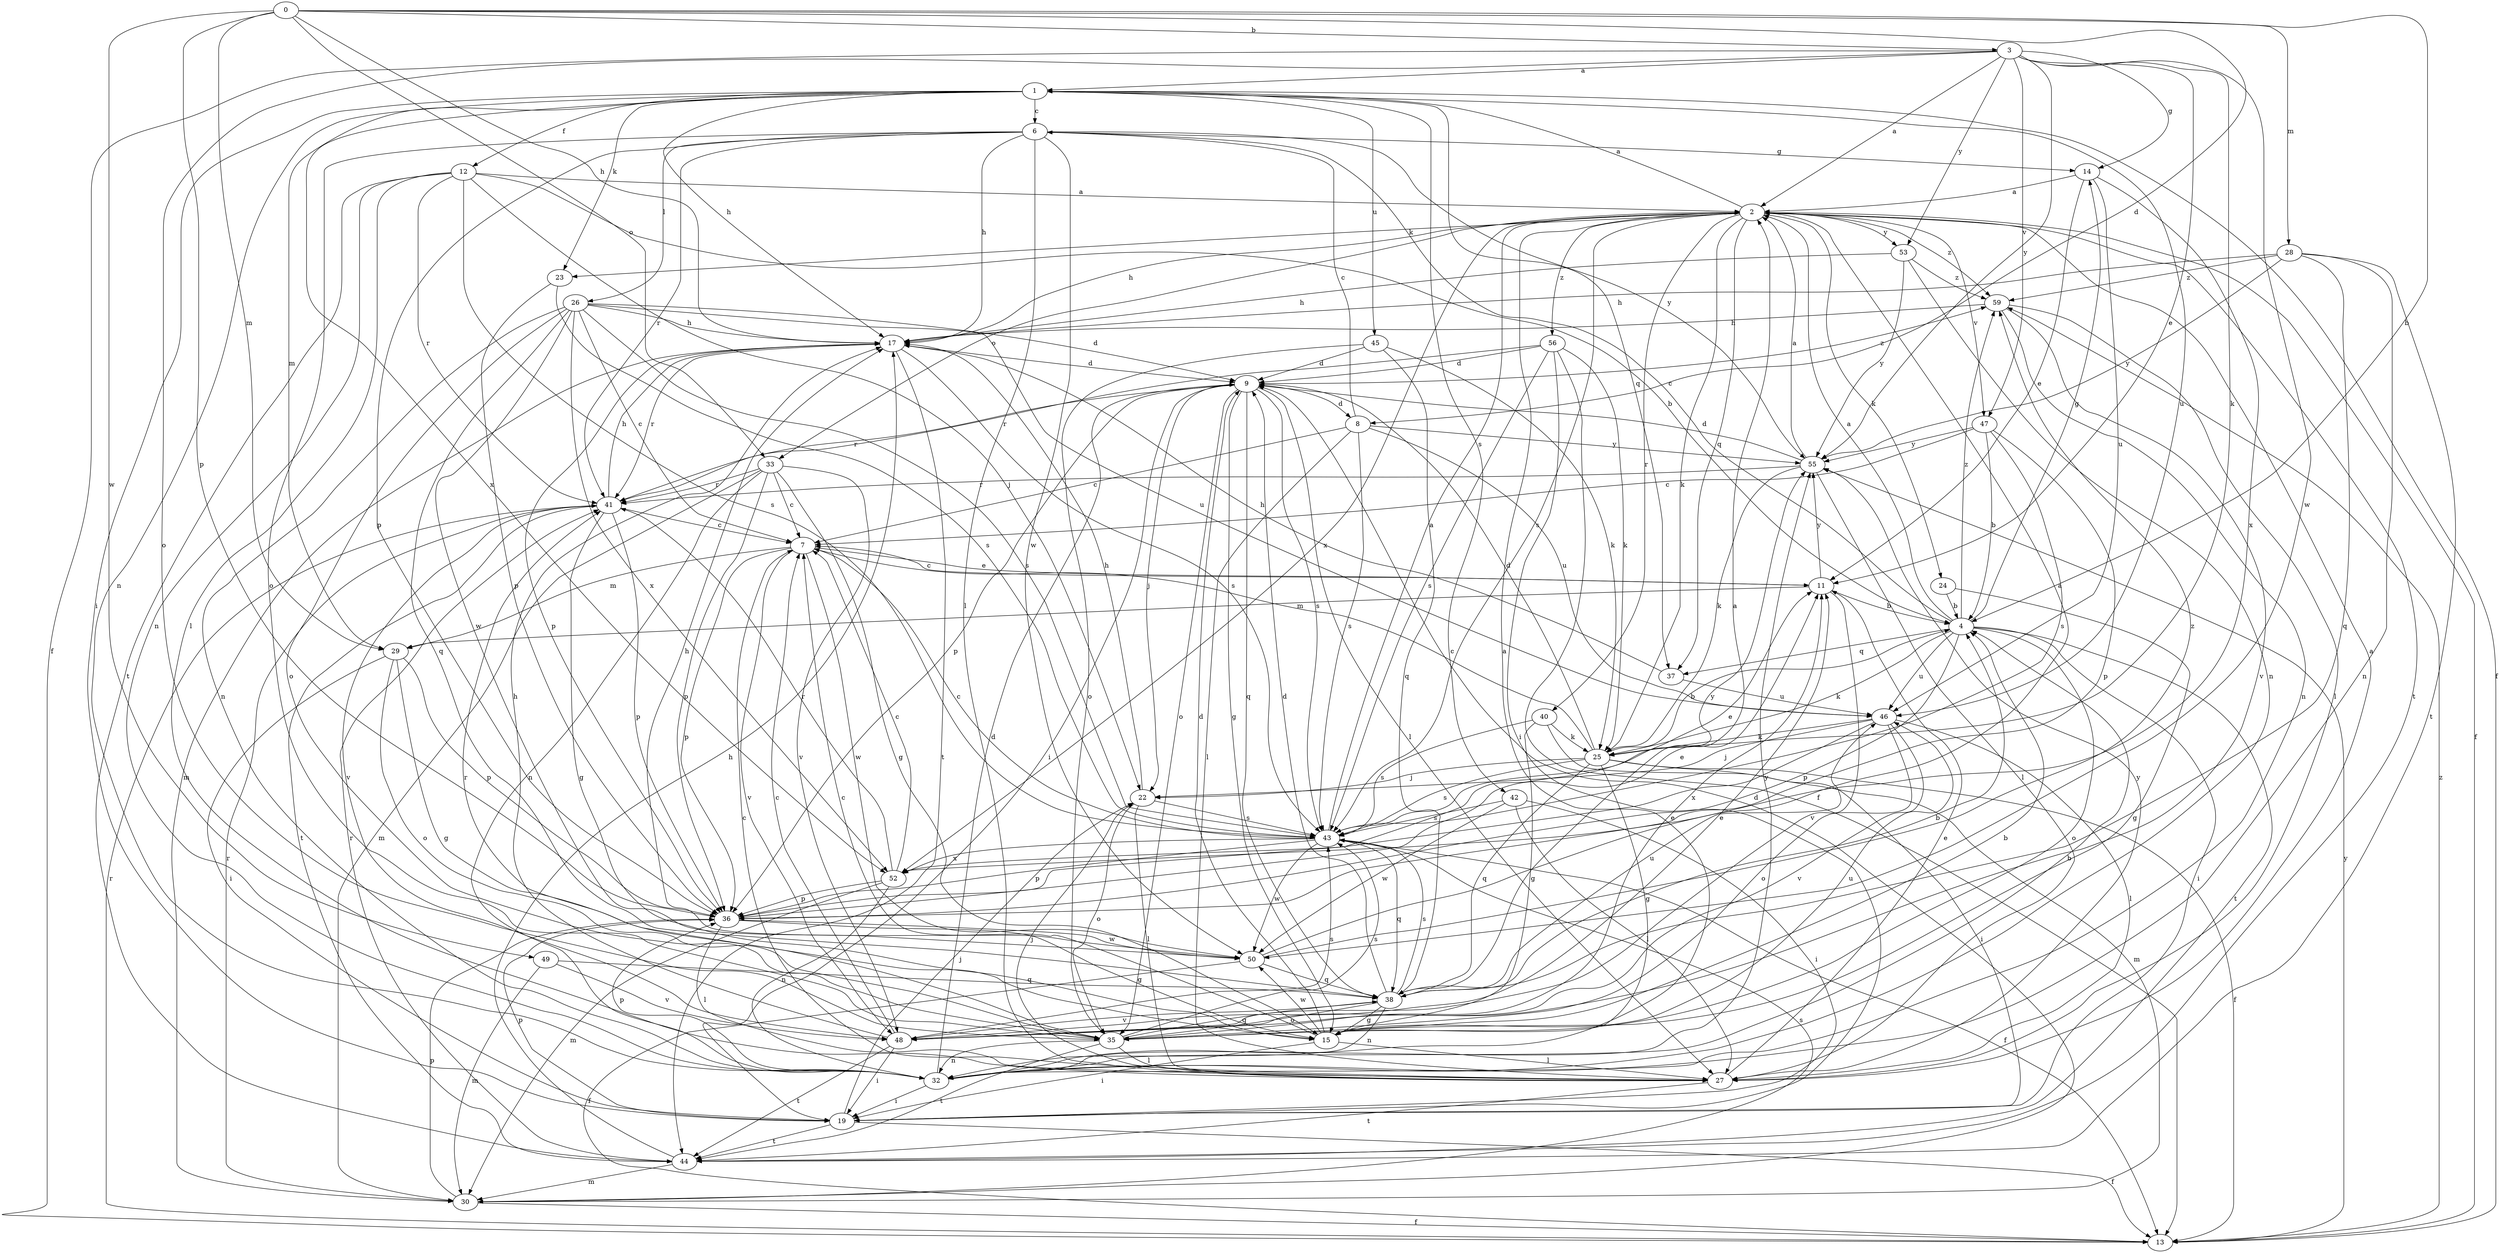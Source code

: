 strict digraph  {
0;
1;
2;
3;
4;
6;
7;
8;
9;
11;
12;
13;
14;
15;
17;
19;
22;
23;
24;
25;
26;
27;
28;
29;
30;
32;
33;
35;
36;
37;
38;
40;
41;
42;
43;
44;
45;
46;
47;
48;
49;
50;
52;
53;
55;
56;
59;
0 -> 3  [label=b];
0 -> 4  [label=b];
0 -> 8  [label=d];
0 -> 17  [label=h];
0 -> 28  [label=m];
0 -> 29  [label=m];
0 -> 33  [label=o];
0 -> 36  [label=p];
0 -> 49  [label=w];
1 -> 6  [label=c];
1 -> 12  [label=f];
1 -> 13  [label=f];
1 -> 17  [label=h];
1 -> 19  [label=i];
1 -> 23  [label=k];
1 -> 29  [label=m];
1 -> 32  [label=n];
1 -> 37  [label=q];
1 -> 42  [label=s];
1 -> 45  [label=u];
1 -> 46  [label=u];
1 -> 52  [label=x];
2 -> 1  [label=a];
2 -> 13  [label=f];
2 -> 17  [label=h];
2 -> 23  [label=k];
2 -> 24  [label=k];
2 -> 25  [label=k];
2 -> 33  [label=o];
2 -> 37  [label=q];
2 -> 40  [label=r];
2 -> 43  [label=s];
2 -> 44  [label=t];
2 -> 47  [label=v];
2 -> 52  [label=x];
2 -> 53  [label=y];
2 -> 56  [label=z];
2 -> 59  [label=z];
3 -> 1  [label=a];
3 -> 2  [label=a];
3 -> 11  [label=e];
3 -> 13  [label=f];
3 -> 14  [label=g];
3 -> 25  [label=k];
3 -> 35  [label=o];
3 -> 47  [label=v];
3 -> 50  [label=w];
3 -> 53  [label=y];
3 -> 55  [label=y];
4 -> 2  [label=a];
4 -> 6  [label=c];
4 -> 14  [label=g];
4 -> 19  [label=i];
4 -> 25  [label=k];
4 -> 35  [label=o];
4 -> 36  [label=p];
4 -> 37  [label=q];
4 -> 44  [label=t];
4 -> 46  [label=u];
4 -> 59  [label=z];
6 -> 14  [label=g];
6 -> 17  [label=h];
6 -> 26  [label=l];
6 -> 27  [label=l];
6 -> 35  [label=o];
6 -> 36  [label=p];
6 -> 41  [label=r];
6 -> 50  [label=w];
6 -> 55  [label=y];
7 -> 11  [label=e];
7 -> 29  [label=m];
7 -> 36  [label=p];
7 -> 48  [label=v];
7 -> 50  [label=w];
8 -> 6  [label=c];
8 -> 7  [label=c];
8 -> 27  [label=l];
8 -> 43  [label=s];
8 -> 46  [label=u];
8 -> 55  [label=y];
9 -> 8  [label=d];
9 -> 15  [label=g];
9 -> 19  [label=i];
9 -> 22  [label=j];
9 -> 27  [label=l];
9 -> 35  [label=o];
9 -> 36  [label=p];
9 -> 38  [label=q];
9 -> 41  [label=r];
9 -> 43  [label=s];
9 -> 59  [label=z];
11 -> 4  [label=b];
11 -> 7  [label=c];
11 -> 29  [label=m];
11 -> 48  [label=v];
11 -> 55  [label=y];
12 -> 2  [label=a];
12 -> 4  [label=b];
12 -> 22  [label=j];
12 -> 27  [label=l];
12 -> 32  [label=n];
12 -> 41  [label=r];
12 -> 43  [label=s];
12 -> 44  [label=t];
13 -> 41  [label=r];
13 -> 55  [label=y];
13 -> 59  [label=z];
14 -> 2  [label=a];
14 -> 11  [label=e];
14 -> 46  [label=u];
14 -> 52  [label=x];
15 -> 7  [label=c];
15 -> 9  [label=d];
15 -> 19  [label=i];
15 -> 27  [label=l];
15 -> 46  [label=u];
15 -> 50  [label=w];
17 -> 9  [label=d];
17 -> 30  [label=m];
17 -> 36  [label=p];
17 -> 41  [label=r];
17 -> 43  [label=s];
17 -> 44  [label=t];
19 -> 13  [label=f];
19 -> 22  [label=j];
19 -> 36  [label=p];
19 -> 44  [label=t];
22 -> 17  [label=h];
22 -> 27  [label=l];
22 -> 35  [label=o];
22 -> 43  [label=s];
23 -> 36  [label=p];
23 -> 43  [label=s];
24 -> 4  [label=b];
24 -> 15  [label=g];
25 -> 4  [label=b];
25 -> 7  [label=c];
25 -> 9  [label=d];
25 -> 13  [label=f];
25 -> 15  [label=g];
25 -> 19  [label=i];
25 -> 22  [label=j];
25 -> 38  [label=q];
25 -> 43  [label=s];
26 -> 7  [label=c];
26 -> 9  [label=d];
26 -> 17  [label=h];
26 -> 32  [label=n];
26 -> 35  [label=o];
26 -> 38  [label=q];
26 -> 43  [label=s];
26 -> 46  [label=u];
26 -> 50  [label=w];
26 -> 52  [label=x];
27 -> 2  [label=a];
27 -> 7  [label=c];
27 -> 11  [label=e];
27 -> 22  [label=j];
27 -> 44  [label=t];
27 -> 55  [label=y];
28 -> 17  [label=h];
28 -> 32  [label=n];
28 -> 38  [label=q];
28 -> 44  [label=t];
28 -> 55  [label=y];
28 -> 59  [label=z];
29 -> 15  [label=g];
29 -> 19  [label=i];
29 -> 35  [label=o];
29 -> 36  [label=p];
30 -> 9  [label=d];
30 -> 13  [label=f];
30 -> 36  [label=p];
30 -> 41  [label=r];
30 -> 43  [label=s];
32 -> 2  [label=a];
32 -> 4  [label=b];
32 -> 9  [label=d];
32 -> 19  [label=i];
32 -> 36  [label=p];
32 -> 55  [label=y];
33 -> 7  [label=c];
33 -> 15  [label=g];
33 -> 30  [label=m];
33 -> 32  [label=n];
33 -> 36  [label=p];
33 -> 41  [label=r];
33 -> 48  [label=v];
35 -> 4  [label=b];
35 -> 11  [label=e];
35 -> 27  [label=l];
35 -> 32  [label=n];
35 -> 38  [label=q];
35 -> 41  [label=r];
35 -> 43  [label=s];
35 -> 44  [label=t];
36 -> 11  [label=e];
36 -> 15  [label=g];
36 -> 27  [label=l];
36 -> 50  [label=w];
36 -> 55  [label=y];
37 -> 17  [label=h];
37 -> 46  [label=u];
38 -> 2  [label=a];
38 -> 4  [label=b];
38 -> 9  [label=d];
38 -> 15  [label=g];
38 -> 32  [label=n];
38 -> 35  [label=o];
38 -> 43  [label=s];
38 -> 46  [label=u];
38 -> 48  [label=v];
40 -> 15  [label=g];
40 -> 25  [label=k];
40 -> 30  [label=m];
40 -> 43  [label=s];
41 -> 7  [label=c];
41 -> 15  [label=g];
41 -> 17  [label=h];
41 -> 36  [label=p];
41 -> 44  [label=t];
41 -> 48  [label=v];
42 -> 19  [label=i];
42 -> 27  [label=l];
42 -> 43  [label=s];
42 -> 50  [label=w];
43 -> 2  [label=a];
43 -> 7  [label=c];
43 -> 11  [label=e];
43 -> 13  [label=f];
43 -> 36  [label=p];
43 -> 38  [label=q];
43 -> 50  [label=w];
43 -> 52  [label=x];
44 -> 17  [label=h];
44 -> 30  [label=m];
44 -> 41  [label=r];
45 -> 9  [label=d];
45 -> 25  [label=k];
45 -> 35  [label=o];
45 -> 38  [label=q];
46 -> 22  [label=j];
46 -> 25  [label=k];
46 -> 27  [label=l];
46 -> 35  [label=o];
46 -> 48  [label=v];
46 -> 52  [label=x];
47 -> 4  [label=b];
47 -> 7  [label=c];
47 -> 36  [label=p];
47 -> 43  [label=s];
47 -> 55  [label=y];
48 -> 7  [label=c];
48 -> 11  [label=e];
48 -> 17  [label=h];
48 -> 19  [label=i];
48 -> 43  [label=s];
48 -> 44  [label=t];
49 -> 30  [label=m];
49 -> 38  [label=q];
49 -> 48  [label=v];
50 -> 2  [label=a];
50 -> 13  [label=f];
50 -> 17  [label=h];
50 -> 38  [label=q];
50 -> 59  [label=z];
52 -> 7  [label=c];
52 -> 30  [label=m];
52 -> 32  [label=n];
52 -> 36  [label=p];
52 -> 41  [label=r];
53 -> 17  [label=h];
53 -> 32  [label=n];
53 -> 55  [label=y];
53 -> 59  [label=z];
55 -> 2  [label=a];
55 -> 9  [label=d];
55 -> 25  [label=k];
55 -> 27  [label=l];
55 -> 41  [label=r];
56 -> 9  [label=d];
56 -> 13  [label=f];
56 -> 19  [label=i];
56 -> 25  [label=k];
56 -> 41  [label=r];
56 -> 43  [label=s];
59 -> 17  [label=h];
59 -> 27  [label=l];
59 -> 32  [label=n];
59 -> 48  [label=v];
}
